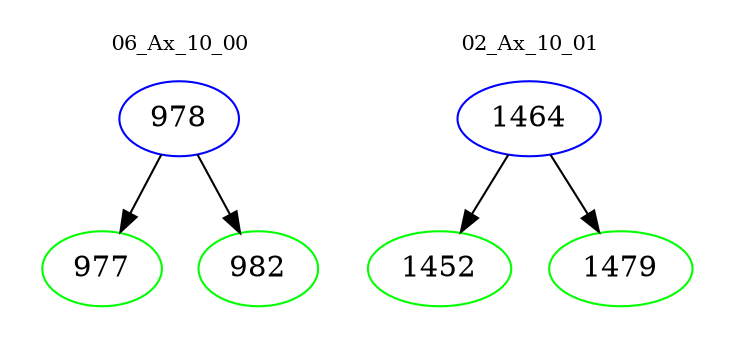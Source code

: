 digraph{
subgraph cluster_0 {
color = white
label = "06_Ax_10_00";
fontsize=10;
T0_978 [label="978", color="blue"]
T0_978 -> T0_977 [color="black"]
T0_977 [label="977", color="green"]
T0_978 -> T0_982 [color="black"]
T0_982 [label="982", color="green"]
}
subgraph cluster_1 {
color = white
label = "02_Ax_10_01";
fontsize=10;
T1_1464 [label="1464", color="blue"]
T1_1464 -> T1_1452 [color="black"]
T1_1452 [label="1452", color="green"]
T1_1464 -> T1_1479 [color="black"]
T1_1479 [label="1479", color="green"]
}
}
